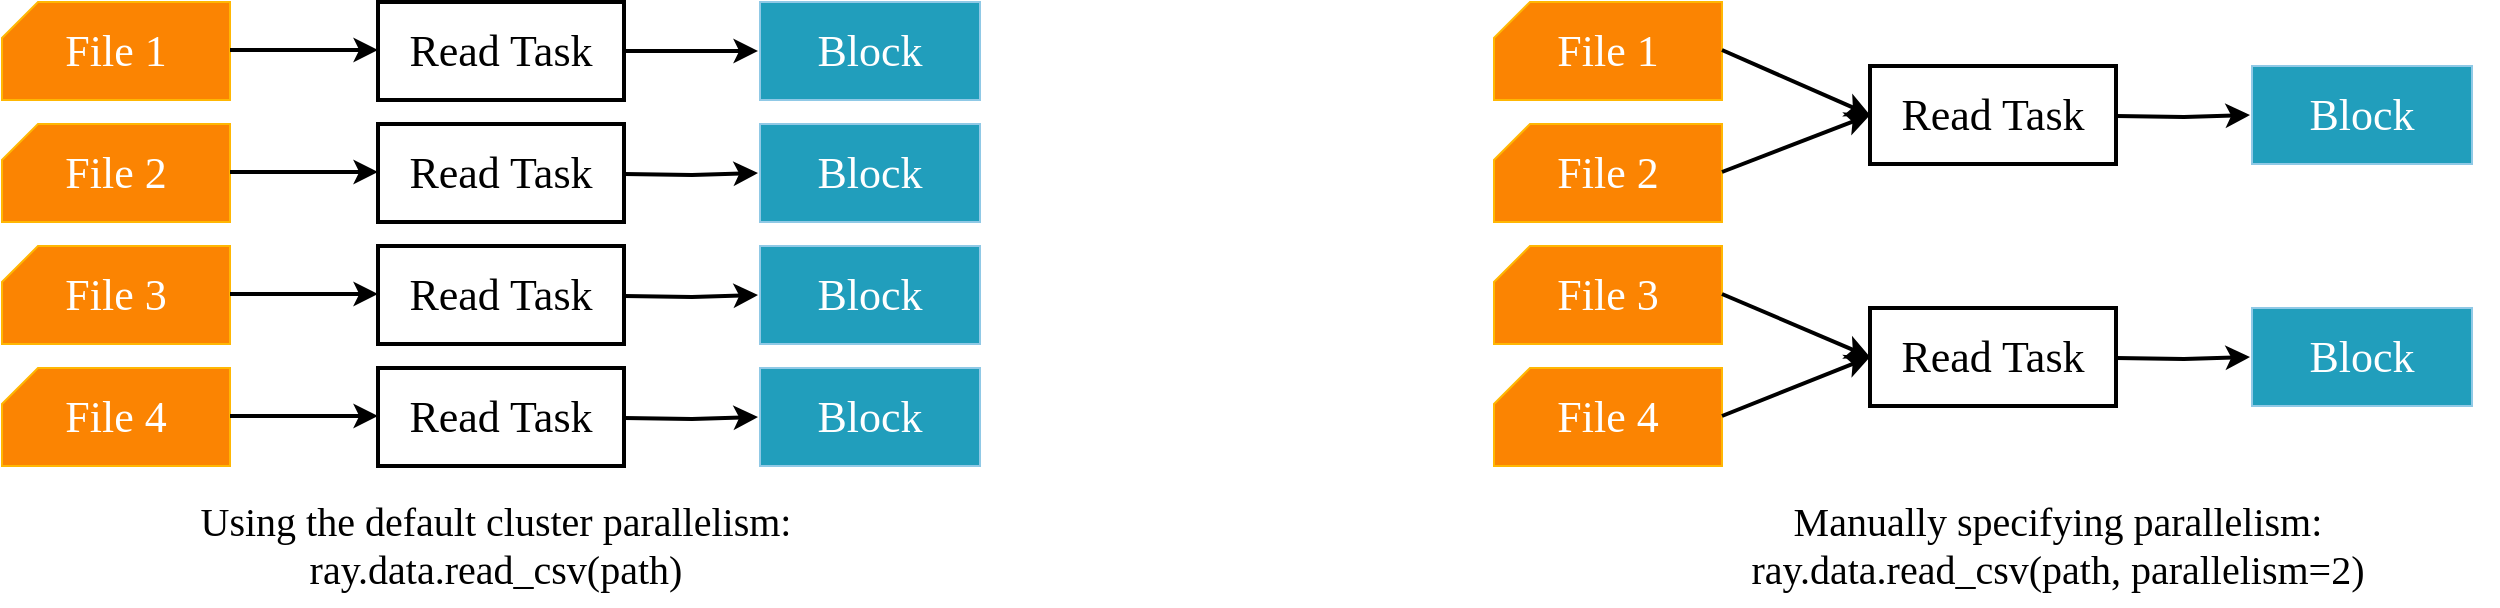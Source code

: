 <mxfile version="22.1.11" type="device">
  <diagram name="第 1 页" id="RiyzWxT4RloGqWYnUwmC">
    <mxGraphModel dx="1468" dy="949" grid="0" gridSize="10" guides="1" tooltips="1" connect="1" arrows="1" fold="1" page="1" pageScale="1" pageWidth="1654" pageHeight="2336" math="0" shadow="0">
      <root>
        <mxCell id="0" />
        <mxCell id="1" parent="0" />
        <mxCell id="P8Mqd3i1ZP-7e1r_wHSP-1" value="&lt;font color=&quot;#ffffff&quot; style=&quot;font-size: 22px;&quot; face=&quot;Times New Roman&quot;&gt;File 1&lt;/font&gt;" style="shape=card;whiteSpace=wrap;html=1;size=18;fillColor=#FB8402;strokeColor=#FFB703;fontSize=22;" vertex="1" parent="1">
          <mxGeometry x="172" y="137" width="114" height="49" as="geometry" />
        </mxCell>
        <mxCell id="P8Mqd3i1ZP-7e1r_wHSP-2" value="&lt;font color=&quot;#ffffff&quot; style=&quot;font-size: 22px;&quot; face=&quot;Times New Roman&quot;&gt;File 2&lt;/font&gt;" style="shape=card;whiteSpace=wrap;html=1;size=18;fillColor=#FB8402;strokeColor=#FFB703;fontSize=22;" vertex="1" parent="1">
          <mxGeometry x="172" y="198" width="114" height="49" as="geometry" />
        </mxCell>
        <mxCell id="P8Mqd3i1ZP-7e1r_wHSP-3" value="&lt;font color=&quot;#ffffff&quot; style=&quot;font-size: 22px;&quot; face=&quot;Times New Roman&quot;&gt;File 3&lt;/font&gt;" style="shape=card;whiteSpace=wrap;html=1;size=18;fillColor=#FB8402;strokeColor=#FFB703;fontSize=22;" vertex="1" parent="1">
          <mxGeometry x="172" y="259" width="114" height="49" as="geometry" />
        </mxCell>
        <mxCell id="P8Mqd3i1ZP-7e1r_wHSP-4" value="&lt;font color=&quot;#ffffff&quot; style=&quot;font-size: 22px;&quot; face=&quot;Times New Roman&quot;&gt;File 4&lt;/font&gt;" style="shape=card;whiteSpace=wrap;html=1;size=18;fillColor=#FB8402;strokeColor=#FFB703;fontSize=22;" vertex="1" parent="1">
          <mxGeometry x="172" y="320" width="114" height="49" as="geometry" />
        </mxCell>
        <mxCell id="P8Mqd3i1ZP-7e1r_wHSP-5" value="" style="endArrow=classic;html=1;rounded=0;strokeWidth=2;fontSize=22;" edge="1" parent="1">
          <mxGeometry width="50" height="50" relative="1" as="geometry">
            <mxPoint x="286" y="161" as="sourcePoint" />
            <mxPoint x="360" y="161" as="targetPoint" />
          </mxGeometry>
        </mxCell>
        <mxCell id="P8Mqd3i1ZP-7e1r_wHSP-6" value="" style="endArrow=classic;html=1;rounded=0;strokeWidth=2;fontSize=22;" edge="1" parent="1">
          <mxGeometry width="50" height="50" relative="1" as="geometry">
            <mxPoint x="286" y="222" as="sourcePoint" />
            <mxPoint x="360" y="222" as="targetPoint" />
          </mxGeometry>
        </mxCell>
        <mxCell id="P8Mqd3i1ZP-7e1r_wHSP-7" value="" style="endArrow=classic;html=1;rounded=0;strokeWidth=2;fontSize=22;" edge="1" parent="1">
          <mxGeometry width="50" height="50" relative="1" as="geometry">
            <mxPoint x="286" y="283" as="sourcePoint" />
            <mxPoint x="360" y="283" as="targetPoint" />
          </mxGeometry>
        </mxCell>
        <mxCell id="P8Mqd3i1ZP-7e1r_wHSP-8" value="" style="endArrow=classic;html=1;rounded=0;strokeWidth=2;fontSize=22;" edge="1" parent="1">
          <mxGeometry width="50" height="50" relative="1" as="geometry">
            <mxPoint x="286" y="344" as="sourcePoint" />
            <mxPoint x="360" y="344" as="targetPoint" />
          </mxGeometry>
        </mxCell>
        <mxCell id="P8Mqd3i1ZP-7e1r_wHSP-17" style="edgeStyle=orthogonalEdgeStyle;rounded=0;orthogonalLoop=1;jettySize=auto;html=1;strokeWidth=2;fontSize=22;" edge="1" parent="1" source="P8Mqd3i1ZP-7e1r_wHSP-9">
          <mxGeometry relative="1" as="geometry">
            <mxPoint x="550" y="161.5" as="targetPoint" />
          </mxGeometry>
        </mxCell>
        <mxCell id="P8Mqd3i1ZP-7e1r_wHSP-9" value="&lt;font style=&quot;font-size: 22px;&quot; face=&quot;Times New Roman&quot;&gt;Read Task&lt;/font&gt;" style="rounded=0;whiteSpace=wrap;html=1;strokeWidth=2;fontSize=22;" vertex="1" parent="1">
          <mxGeometry x="360" y="137" width="123" height="49" as="geometry" />
        </mxCell>
        <mxCell id="P8Mqd3i1ZP-7e1r_wHSP-13" value="&lt;font style=&quot;font-size: 22px;&quot; face=&quot;Times New Roman&quot;&gt;Read Task&lt;/font&gt;" style="rounded=0;whiteSpace=wrap;html=1;strokeWidth=2;fontSize=22;" vertex="1" parent="1">
          <mxGeometry x="360" y="198" width="123" height="49" as="geometry" />
        </mxCell>
        <mxCell id="P8Mqd3i1ZP-7e1r_wHSP-14" value="&lt;font style=&quot;font-size: 22px;&quot; face=&quot;Times New Roman&quot;&gt;Read Task&lt;/font&gt;" style="rounded=0;whiteSpace=wrap;html=1;strokeWidth=2;fontSize=22;" vertex="1" parent="1">
          <mxGeometry x="360" y="259" width="123" height="49" as="geometry" />
        </mxCell>
        <mxCell id="P8Mqd3i1ZP-7e1r_wHSP-15" value="&lt;font style=&quot;font-size: 22px;&quot; face=&quot;Times New Roman&quot;&gt;Read Task&lt;/font&gt;" style="rounded=0;whiteSpace=wrap;html=1;strokeWidth=2;fontSize=22;" vertex="1" parent="1">
          <mxGeometry x="360" y="320" width="123" height="49" as="geometry" />
        </mxCell>
        <mxCell id="P8Mqd3i1ZP-7e1r_wHSP-16" value="&lt;font style=&quot;font-size: 22px;&quot; face=&quot;Times New Roman&quot; color=&quot;#ffffff&quot;&gt;Block&lt;/font&gt;" style="rounded=0;whiteSpace=wrap;html=1;fillColor=#219EBC;strokeColor=#90C9E6;fontSize=22;" vertex="1" parent="1">
          <mxGeometry x="551" y="137" width="110" height="49" as="geometry" />
        </mxCell>
        <mxCell id="P8Mqd3i1ZP-7e1r_wHSP-18" style="edgeStyle=orthogonalEdgeStyle;rounded=0;orthogonalLoop=1;jettySize=auto;html=1;strokeWidth=2;fontSize=22;" edge="1" parent="1">
          <mxGeometry relative="1" as="geometry">
            <mxPoint x="550" y="222.5" as="targetPoint" />
            <mxPoint x="483" y="223" as="sourcePoint" />
          </mxGeometry>
        </mxCell>
        <mxCell id="P8Mqd3i1ZP-7e1r_wHSP-19" value="&lt;font style=&quot;font-size: 22px;&quot; face=&quot;Times New Roman&quot; color=&quot;#ffffff&quot;&gt;Block&lt;/font&gt;" style="rounded=0;whiteSpace=wrap;html=1;fillColor=#219EBC;strokeColor=#90C9E6;fontSize=22;" vertex="1" parent="1">
          <mxGeometry x="551" y="198" width="110" height="49" as="geometry" />
        </mxCell>
        <mxCell id="P8Mqd3i1ZP-7e1r_wHSP-20" style="edgeStyle=orthogonalEdgeStyle;rounded=0;orthogonalLoop=1;jettySize=auto;html=1;strokeWidth=2;fontSize=22;" edge="1" parent="1">
          <mxGeometry relative="1" as="geometry">
            <mxPoint x="550" y="283.5" as="targetPoint" />
            <mxPoint x="483" y="284" as="sourcePoint" />
          </mxGeometry>
        </mxCell>
        <mxCell id="P8Mqd3i1ZP-7e1r_wHSP-21" value="&lt;font style=&quot;font-size: 22px;&quot; face=&quot;Times New Roman&quot; color=&quot;#ffffff&quot;&gt;Block&lt;/font&gt;" style="rounded=0;whiteSpace=wrap;html=1;fillColor=#219EBC;strokeColor=#90C9E6;fontSize=22;" vertex="1" parent="1">
          <mxGeometry x="551" y="259" width="110" height="49" as="geometry" />
        </mxCell>
        <mxCell id="P8Mqd3i1ZP-7e1r_wHSP-22" style="edgeStyle=orthogonalEdgeStyle;rounded=0;orthogonalLoop=1;jettySize=auto;html=1;strokeWidth=2;fontSize=22;" edge="1" parent="1">
          <mxGeometry relative="1" as="geometry">
            <mxPoint x="550" y="344.5" as="targetPoint" />
            <mxPoint x="483" y="345" as="sourcePoint" />
          </mxGeometry>
        </mxCell>
        <mxCell id="P8Mqd3i1ZP-7e1r_wHSP-23" value="&lt;font style=&quot;font-size: 22px;&quot; face=&quot;Times New Roman&quot; color=&quot;#ffffff&quot;&gt;Block&lt;/font&gt;" style="rounded=0;whiteSpace=wrap;html=1;fillColor=#219EBC;strokeColor=#90C9E6;fontSize=22;" vertex="1" parent="1">
          <mxGeometry x="551" y="320" width="110" height="49" as="geometry" />
        </mxCell>
        <mxCell id="P8Mqd3i1ZP-7e1r_wHSP-24" value="&lt;font color=&quot;#ffffff&quot; style=&quot;font-size: 22px;&quot; face=&quot;Times New Roman&quot;&gt;File 1&lt;/font&gt;" style="shape=card;whiteSpace=wrap;html=1;size=18;fillColor=#FB8402;strokeColor=#FFB703;fontSize=22;" vertex="1" parent="1">
          <mxGeometry x="918" y="137" width="114" height="49" as="geometry" />
        </mxCell>
        <mxCell id="P8Mqd3i1ZP-7e1r_wHSP-25" value="&lt;font color=&quot;#ffffff&quot; style=&quot;font-size: 22px;&quot; face=&quot;Times New Roman&quot;&gt;File 2&lt;/font&gt;" style="shape=card;whiteSpace=wrap;html=1;size=18;fillColor=#FB8402;strokeColor=#FFB703;fontSize=22;" vertex="1" parent="1">
          <mxGeometry x="918" y="198" width="114" height="49" as="geometry" />
        </mxCell>
        <mxCell id="P8Mqd3i1ZP-7e1r_wHSP-26" value="&lt;font color=&quot;#ffffff&quot; style=&quot;font-size: 22px;&quot; face=&quot;Times New Roman&quot;&gt;File 3&lt;/font&gt;" style="shape=card;whiteSpace=wrap;html=1;size=18;fillColor=#FB8402;strokeColor=#FFB703;fontSize=22;" vertex="1" parent="1">
          <mxGeometry x="918" y="259" width="114" height="49" as="geometry" />
        </mxCell>
        <mxCell id="P8Mqd3i1ZP-7e1r_wHSP-27" value="&lt;font color=&quot;#ffffff&quot; style=&quot;font-size: 22px;&quot; face=&quot;Times New Roman&quot;&gt;File 4&lt;/font&gt;" style="shape=card;whiteSpace=wrap;html=1;size=18;fillColor=#FB8402;strokeColor=#FFB703;fontSize=22;" vertex="1" parent="1">
          <mxGeometry x="918" y="320" width="114" height="49" as="geometry" />
        </mxCell>
        <mxCell id="P8Mqd3i1ZP-7e1r_wHSP-28" value="" style="endArrow=classic;html=1;rounded=0;strokeWidth=2;entryX=0;entryY=0.5;entryDx=0;entryDy=0;fontSize=22;" edge="1" parent="1" target="P8Mqd3i1ZP-7e1r_wHSP-34">
          <mxGeometry width="50" height="50" relative="1" as="geometry">
            <mxPoint x="1032" y="161" as="sourcePoint" />
            <mxPoint x="1106" y="161" as="targetPoint" />
          </mxGeometry>
        </mxCell>
        <mxCell id="P8Mqd3i1ZP-7e1r_wHSP-29" value="" style="endArrow=classic;html=1;rounded=0;strokeWidth=2;entryX=0;entryY=0.5;entryDx=0;entryDy=0;fontSize=22;" edge="1" parent="1" target="P8Mqd3i1ZP-7e1r_wHSP-34">
          <mxGeometry width="50" height="50" relative="1" as="geometry">
            <mxPoint x="1032" y="222" as="sourcePoint" />
            <mxPoint x="1106" y="222" as="targetPoint" />
          </mxGeometry>
        </mxCell>
        <mxCell id="P8Mqd3i1ZP-7e1r_wHSP-30" value="" style="endArrow=classic;html=1;rounded=0;strokeWidth=2;entryX=0;entryY=0.5;entryDx=0;entryDy=0;fontSize=22;" edge="1" parent="1" target="P8Mqd3i1ZP-7e1r_wHSP-35">
          <mxGeometry width="50" height="50" relative="1" as="geometry">
            <mxPoint x="1032" y="283" as="sourcePoint" />
            <mxPoint x="1106" y="283" as="targetPoint" />
          </mxGeometry>
        </mxCell>
        <mxCell id="P8Mqd3i1ZP-7e1r_wHSP-31" value="" style="endArrow=classic;html=1;rounded=0;strokeWidth=2;entryX=0;entryY=0.5;entryDx=0;entryDy=0;fontSize=22;" edge="1" parent="1" target="P8Mqd3i1ZP-7e1r_wHSP-35">
          <mxGeometry width="50" height="50" relative="1" as="geometry">
            <mxPoint x="1032" y="344" as="sourcePoint" />
            <mxPoint x="1106" y="344" as="targetPoint" />
          </mxGeometry>
        </mxCell>
        <mxCell id="P8Mqd3i1ZP-7e1r_wHSP-34" value="&lt;font style=&quot;font-size: 22px;&quot; face=&quot;Times New Roman&quot;&gt;Read Task&lt;/font&gt;" style="rounded=0;whiteSpace=wrap;html=1;strokeWidth=2;fontSize=22;" vertex="1" parent="1">
          <mxGeometry x="1106" y="169" width="123" height="49" as="geometry" />
        </mxCell>
        <mxCell id="P8Mqd3i1ZP-7e1r_wHSP-35" value="&lt;font style=&quot;font-size: 22px;&quot; face=&quot;Times New Roman&quot;&gt;Read Task&lt;/font&gt;" style="rounded=0;whiteSpace=wrap;html=1;strokeWidth=2;fontSize=22;" vertex="1" parent="1">
          <mxGeometry x="1106" y="290" width="123" height="49" as="geometry" />
        </mxCell>
        <mxCell id="P8Mqd3i1ZP-7e1r_wHSP-38" style="edgeStyle=orthogonalEdgeStyle;rounded=0;orthogonalLoop=1;jettySize=auto;html=1;strokeWidth=2;fontSize=22;" edge="1" parent="1">
          <mxGeometry relative="1" as="geometry">
            <mxPoint x="1296" y="193.5" as="targetPoint" />
            <mxPoint x="1229" y="194" as="sourcePoint" />
          </mxGeometry>
        </mxCell>
        <mxCell id="P8Mqd3i1ZP-7e1r_wHSP-39" value="&lt;font style=&quot;font-size: 22px;&quot; face=&quot;Times New Roman&quot; color=&quot;#ffffff&quot;&gt;Block&lt;/font&gt;" style="rounded=0;whiteSpace=wrap;html=1;fillColor=#219EBC;strokeColor=#90C9E6;fontSize=22;" vertex="1" parent="1">
          <mxGeometry x="1297" y="169" width="110" height="49" as="geometry" />
        </mxCell>
        <mxCell id="P8Mqd3i1ZP-7e1r_wHSP-40" style="edgeStyle=orthogonalEdgeStyle;rounded=0;orthogonalLoop=1;jettySize=auto;html=1;strokeWidth=2;fontSize=22;" edge="1" parent="1">
          <mxGeometry relative="1" as="geometry">
            <mxPoint x="1296" y="314.5" as="targetPoint" />
            <mxPoint x="1229" y="315" as="sourcePoint" />
          </mxGeometry>
        </mxCell>
        <mxCell id="P8Mqd3i1ZP-7e1r_wHSP-41" value="&lt;font style=&quot;font-size: 22px;&quot; face=&quot;Times New Roman&quot; color=&quot;#ffffff&quot;&gt;Block&lt;/font&gt;" style="rounded=0;whiteSpace=wrap;html=1;fillColor=#219EBC;strokeColor=#90C9E6;fontSize=22;" vertex="1" parent="1">
          <mxGeometry x="1297" y="290" width="110" height="49" as="geometry" />
        </mxCell>
        <mxCell id="P8Mqd3i1ZP-7e1r_wHSP-44" value="&lt;div style=&quot;font-size: 20px;&quot;&gt;&lt;font face=&quot;Times New Roman&quot; style=&quot;font-size: 20px;&quot;&gt;Using the default cluster parallelism:&lt;/font&gt;&lt;/div&gt;&lt;div style=&quot;font-size: 20px;&quot;&gt;&lt;font face=&quot;Comic Sans MS&quot; style=&quot;font-size: 20px;&quot;&gt;ray.data.read_csv(path)&lt;/font&gt;&lt;/div&gt;" style="text;html=1;strokeColor=none;fillColor=none;align=center;verticalAlign=middle;whiteSpace=wrap;rounded=0;" vertex="1" parent="1">
          <mxGeometry x="199" y="377" width="440" height="62" as="geometry" />
        </mxCell>
        <mxCell id="P8Mqd3i1ZP-7e1r_wHSP-45" value="&lt;div style=&quot;font-size: 20px;&quot;&gt;&lt;div&gt;&lt;font face=&quot;Times New Roman&quot;&gt;Manually specifying parallelism:&lt;/font&gt;&lt;/div&gt;&lt;div&gt;&lt;font face=&quot;Comic Sans MS&quot;&gt;ray.data.read_csv(path, parallelism=2)&lt;/font&gt;&lt;/div&gt;&lt;/div&gt;" style="text;html=1;strokeColor=none;fillColor=none;align=center;verticalAlign=middle;whiteSpace=wrap;rounded=0;" vertex="1" parent="1">
          <mxGeometry x="980" y="377" width="440" height="62" as="geometry" />
        </mxCell>
      </root>
    </mxGraphModel>
  </diagram>
</mxfile>
